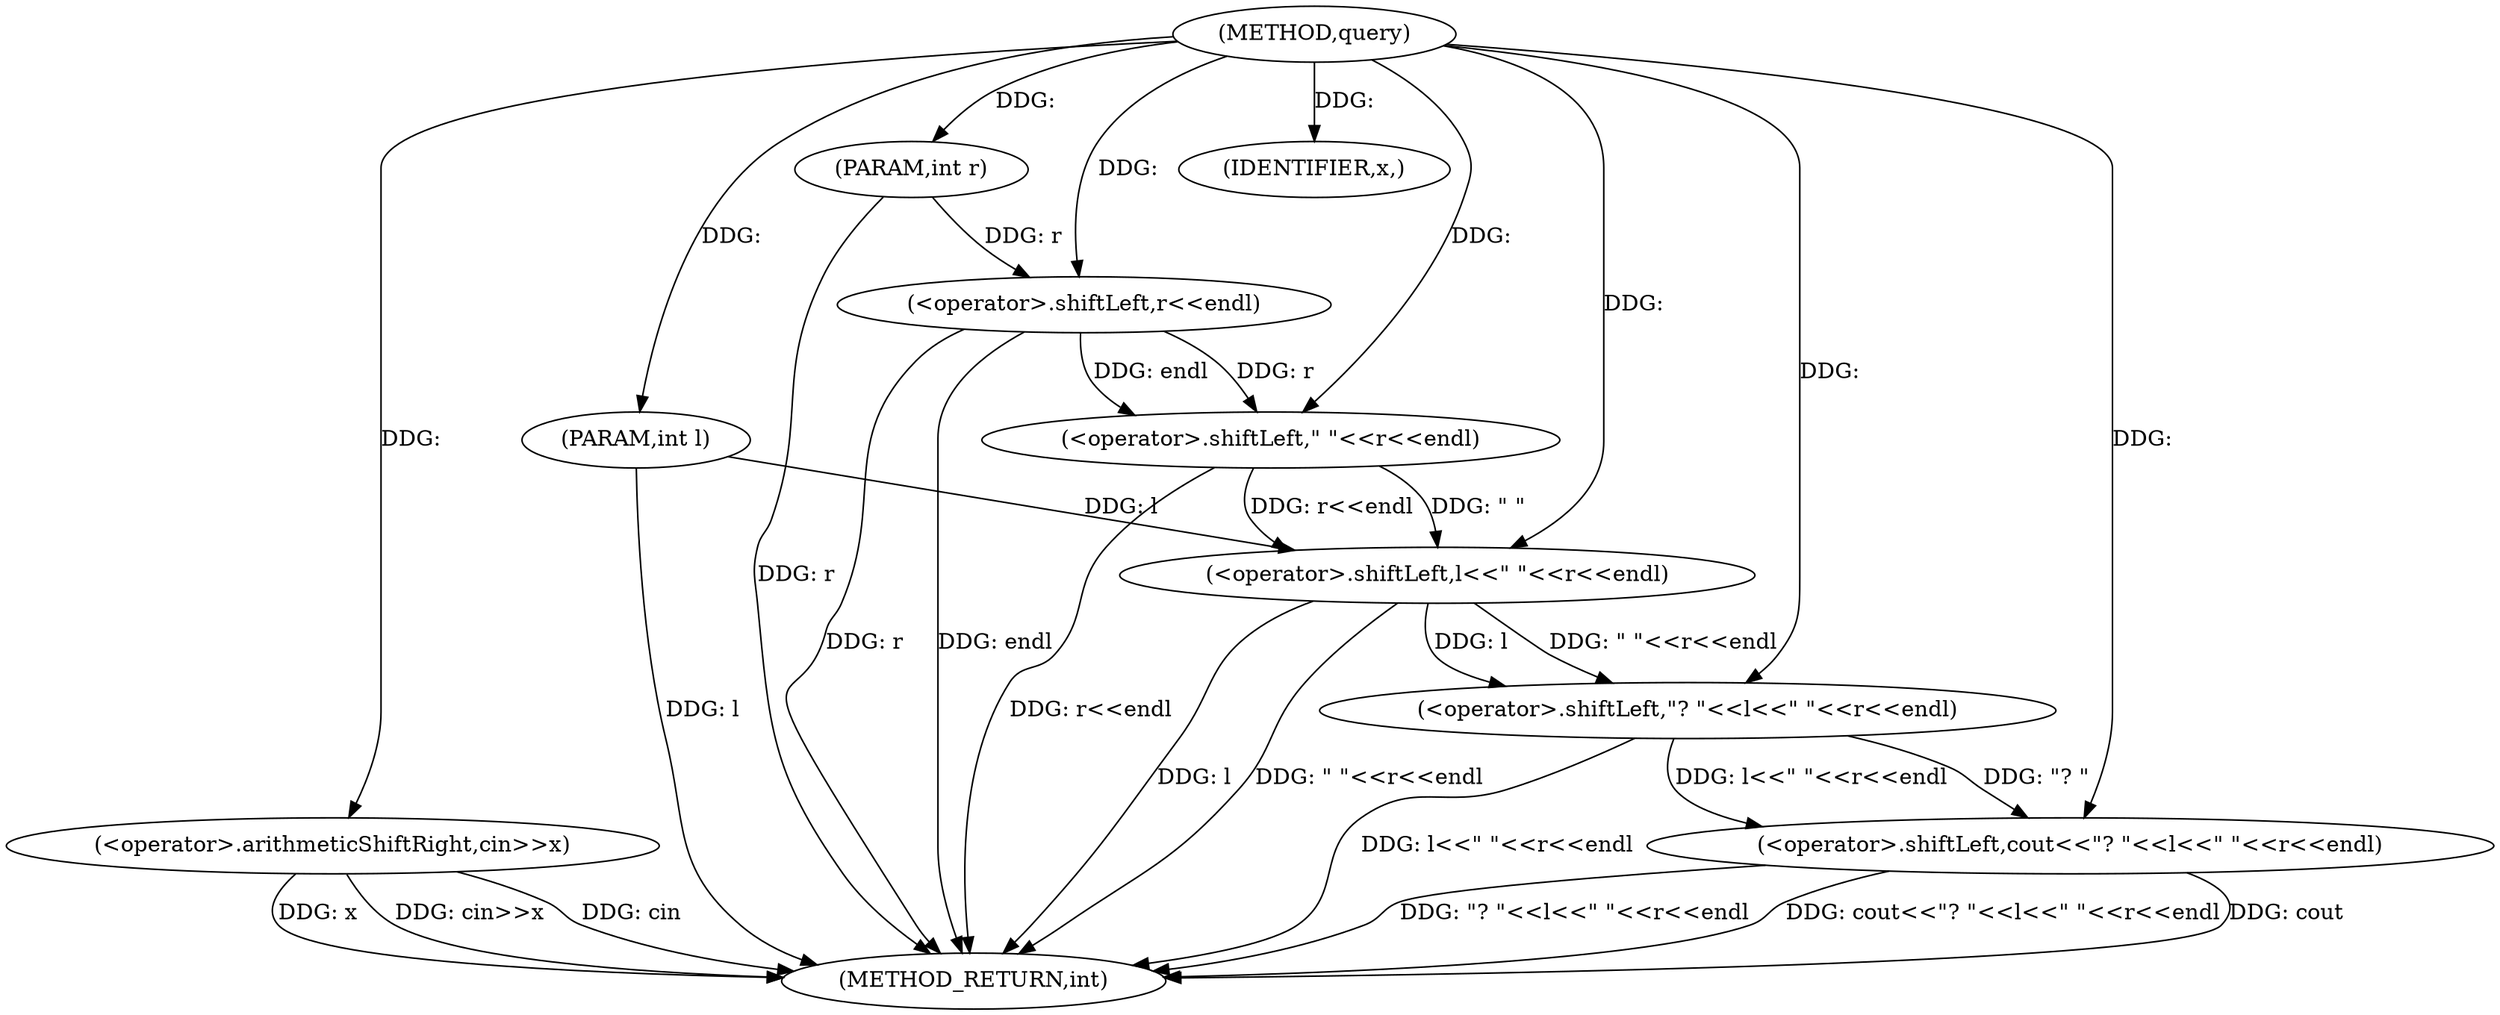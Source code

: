 digraph "query" {  
"1000105" [label = "(METHOD,query)" ]
"1000128" [label = "(METHOD_RETURN,int)" ]
"1000106" [label = "(PARAM,int l)" ]
"1000107" [label = "(PARAM,int r)" ]
"1000111" [label = "(<operator>.shiftLeft,cout<<\"? \"<<l<<\" \"<<r<<endl)" ]
"1000123" [label = "(<operator>.arithmeticShiftRight,cin>>x)" ]
"1000127" [label = "(IDENTIFIER,x,)" ]
"1000113" [label = "(<operator>.shiftLeft,\"? \"<<l<<\" \"<<r<<endl)" ]
"1000115" [label = "(<operator>.shiftLeft,l<<\" \"<<r<<endl)" ]
"1000117" [label = "(<operator>.shiftLeft,\" \"<<r<<endl)" ]
"1000119" [label = "(<operator>.shiftLeft,r<<endl)" ]
  "1000106" -> "1000128"  [ label = "DDG: l"] 
  "1000107" -> "1000128"  [ label = "DDG: r"] 
  "1000115" -> "1000128"  [ label = "DDG: l"] 
  "1000119" -> "1000128"  [ label = "DDG: r"] 
  "1000117" -> "1000128"  [ label = "DDG: r<<endl"] 
  "1000115" -> "1000128"  [ label = "DDG: \" \"<<r<<endl"] 
  "1000113" -> "1000128"  [ label = "DDG: l<<\" \"<<r<<endl"] 
  "1000111" -> "1000128"  [ label = "DDG: \"? \"<<l<<\" \"<<r<<endl"] 
  "1000111" -> "1000128"  [ label = "DDG: cout<<\"? \"<<l<<\" \"<<r<<endl"] 
  "1000123" -> "1000128"  [ label = "DDG: x"] 
  "1000123" -> "1000128"  [ label = "DDG: cin>>x"] 
  "1000111" -> "1000128"  [ label = "DDG: cout"] 
  "1000119" -> "1000128"  [ label = "DDG: endl"] 
  "1000123" -> "1000128"  [ label = "DDG: cin"] 
  "1000105" -> "1000106"  [ label = "DDG: "] 
  "1000105" -> "1000107"  [ label = "DDG: "] 
  "1000105" -> "1000127"  [ label = "DDG: "] 
  "1000105" -> "1000111"  [ label = "DDG: "] 
  "1000113" -> "1000111"  [ label = "DDG: l<<\" \"<<r<<endl"] 
  "1000113" -> "1000111"  [ label = "DDG: \"? \""] 
  "1000105" -> "1000123"  [ label = "DDG: "] 
  "1000105" -> "1000113"  [ label = "DDG: "] 
  "1000115" -> "1000113"  [ label = "DDG: \" \"<<r<<endl"] 
  "1000115" -> "1000113"  [ label = "DDG: l"] 
  "1000106" -> "1000115"  [ label = "DDG: l"] 
  "1000105" -> "1000115"  [ label = "DDG: "] 
  "1000117" -> "1000115"  [ label = "DDG: \" \""] 
  "1000117" -> "1000115"  [ label = "DDG: r<<endl"] 
  "1000105" -> "1000117"  [ label = "DDG: "] 
  "1000119" -> "1000117"  [ label = "DDG: r"] 
  "1000119" -> "1000117"  [ label = "DDG: endl"] 
  "1000107" -> "1000119"  [ label = "DDG: r"] 
  "1000105" -> "1000119"  [ label = "DDG: "] 
}
